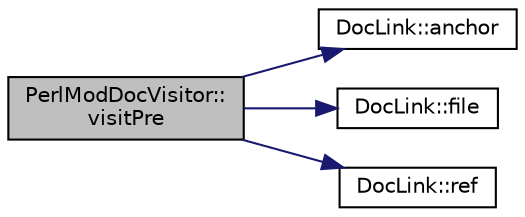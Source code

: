 digraph "PerlModDocVisitor::visitPre"
{
 // LATEX_PDF_SIZE
  edge [fontname="Helvetica",fontsize="10",labelfontname="Helvetica",labelfontsize="10"];
  node [fontname="Helvetica",fontsize="10",shape=record];
  rankdir="LR";
  Node1 [label="PerlModDocVisitor::\lvisitPre",height=0.2,width=0.4,color="black", fillcolor="grey75", style="filled", fontcolor="black",tooltip=" "];
  Node1 -> Node2 [color="midnightblue",fontsize="10",style="solid"];
  Node2 [label="DocLink::anchor",height=0.2,width=0.4,color="black", fillcolor="white", style="filled",URL="$classDocLink.html#a12c7fd0cd735e1fb53216fc9fa26bf61",tooltip=" "];
  Node1 -> Node3 [color="midnightblue",fontsize="10",style="solid"];
  Node3 [label="DocLink::file",height=0.2,width=0.4,color="black", fillcolor="white", style="filled",URL="$classDocLink.html#a39a863f3f56d0247210911c2381e39f2",tooltip=" "];
  Node1 -> Node4 [color="midnightblue",fontsize="10",style="solid"];
  Node4 [label="DocLink::ref",height=0.2,width=0.4,color="black", fillcolor="white", style="filled",URL="$classDocLink.html#a927a404f81961d4545e5ad41e0c4d35a",tooltip=" "];
}
